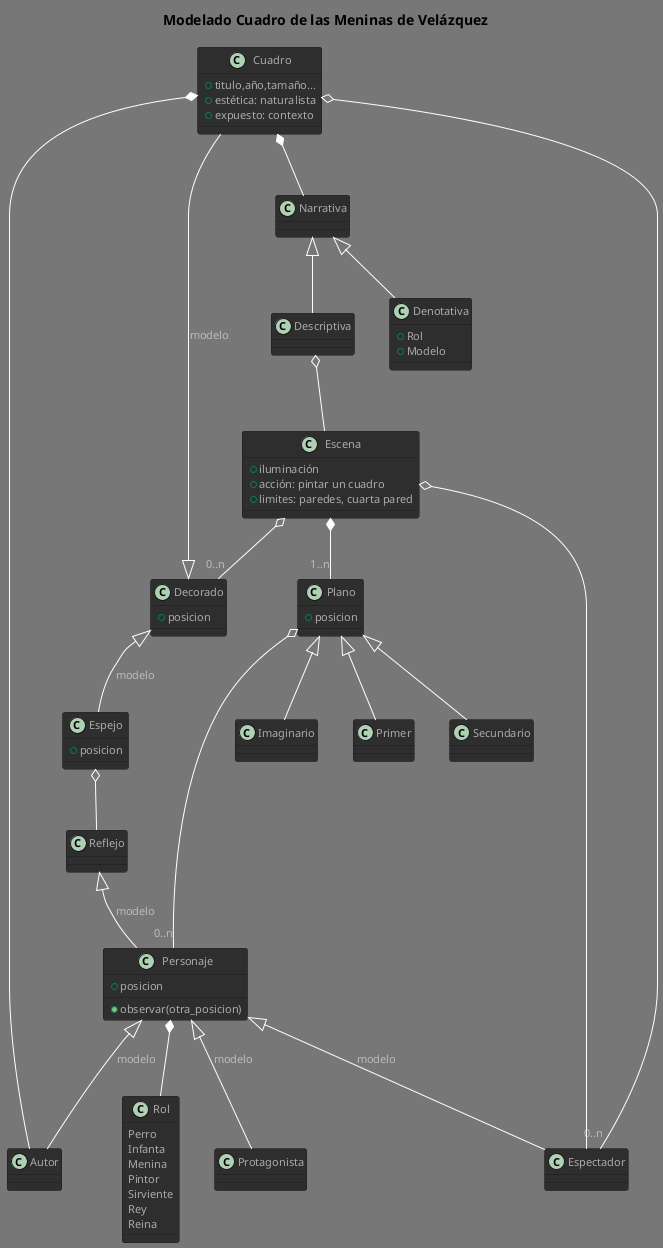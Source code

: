 @startuml MeninasDomain
!theme reddress-darkred
title Modelado Cuadro de las Meninas de Velázquez

class Cuadro {
    + titulo,año,tamaño...
    + estética: naturalista
    + expuesto: contexto
}
Cuadro *-- Autor
Cuadro o--"0..n" Espectador
Cuadro *-- Narrativa

class Narrativa {
}
Narrativa <|-- Denotativa
Narrativa <|-- Descriptiva

class Denotativa {
    + Rol
    + Modelo
}
'Denotativa o-- Rol
'Denotativa o-- Modelo

class Rol {
    Perro
    Infanta
    Menina
    Pintor
    Sirviente
    Rey
    Reina
}

class Descriptiva{
}
Descriptiva o-- Escena

class Escena {
    + iluminación
    + acción: pintar un cuadro
    + limites: paredes, cuarta pared
}
Escena o--"0..n" Decorado
Escena *--"1..n" Plano
Escena o-- Espectador

class Plano {
    + posicion
}
Plano <|-- Primer
Plano <|-- Secundario
Plano <|-- Imaginario
Plano o--"0..n" Personaje

class Decorado {
   + posicion
}
'Decorado ..> Modelo
Decorado <|-- Cuadro :modelo
Decorado <|-- Espejo :modelo
'Decorado ..> Puerta :modelo

class Espejo {
    + posicion
}
Espejo o-- Reflejo

class Reflejo{
}
Reflejo <|-- Personaje :modelo
'Reflejo ..> Modelo

class Personaje {
    + posicion
    + observar(otra_posicion)
}
'Personaje ..> Modelo
Personaje <|-- Autor :modelo
Personaje <|-- Espectador :modelo
Personaje <|-- Protagonista :modelo
Personaje *-- Rol

class Espectador {
}
'Espectador <|-- Autor

@end